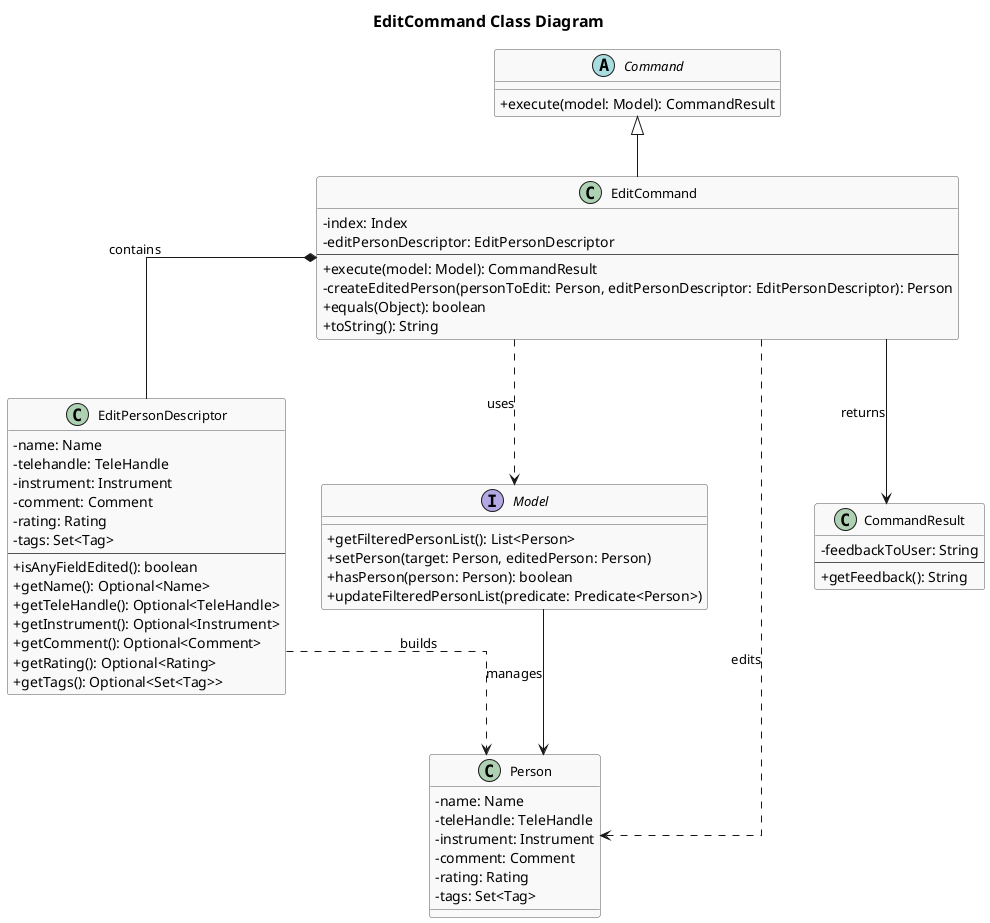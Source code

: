 @startuml
title EditCommand Class Diagram

' ==========================
'  CLASS DEFINITIONS
' ==========================

abstract class Command {
    + execute(model: Model): CommandResult
}

class EditCommand {
    - index: Index
    - editPersonDescriptor: EditPersonDescriptor
    --
    + execute(model: Model): CommandResult
    - createEditedPerson(personToEdit: Person, editPersonDescriptor: EditPersonDescriptor): Person
    + equals(Object): boolean
    + toString(): String
}

class EditPersonDescriptor {
    - name: Name
    - telehandle: TeleHandle
    - instrument: Instrument
    - comment: Comment
    - rating: Rating
    - tags: Set<Tag>
    --
    + isAnyFieldEdited(): boolean
    + getName(): Optional<Name>
    + getTeleHandle(): Optional<TeleHandle>
    + getInstrument(): Optional<Instrument>
    + getComment(): Optional<Comment>
    + getRating(): Optional<Rating>
    + getTags(): Optional<Set<Tag>>
}

interface Model {
    + getFilteredPersonList(): List<Person>
    + setPerson(target: Person, editedPerson: Person)
    + hasPerson(person: Person): boolean
    + updateFilteredPersonList(predicate: Predicate<Person>)
}

class Person {
    - name: Name
    - teleHandle: TeleHandle
    - instrument: Instrument
    - comment: Comment
    - rating: Rating
    - tags: Set<Tag>
}

class CommandResult {
    - feedbackToUser: String
    --
    + getFeedback(): String
}

' ==========================
'  RELATIONSHIPS
' ==========================

Command <|-- EditCommand
EditCommand *-- EditPersonDescriptor : contains
EditCommand ..> Model : uses
EditCommand ..> Person : edits
EditCommand --> CommandResult : returns
EditPersonDescriptor ..> Person : builds
Model --> Person : manages

' ==========================
'  STYLE SETTINGS
' ==========================
skinparam classAttributeIconSize 0
skinparam shadowing false
skinparam classBackgroundColor #F9F9F9
skinparam classBorderColor #555555
skinparam titleFontSize 16
skinparam classFontSize 13
skinparam linetype ortho

@enduml
